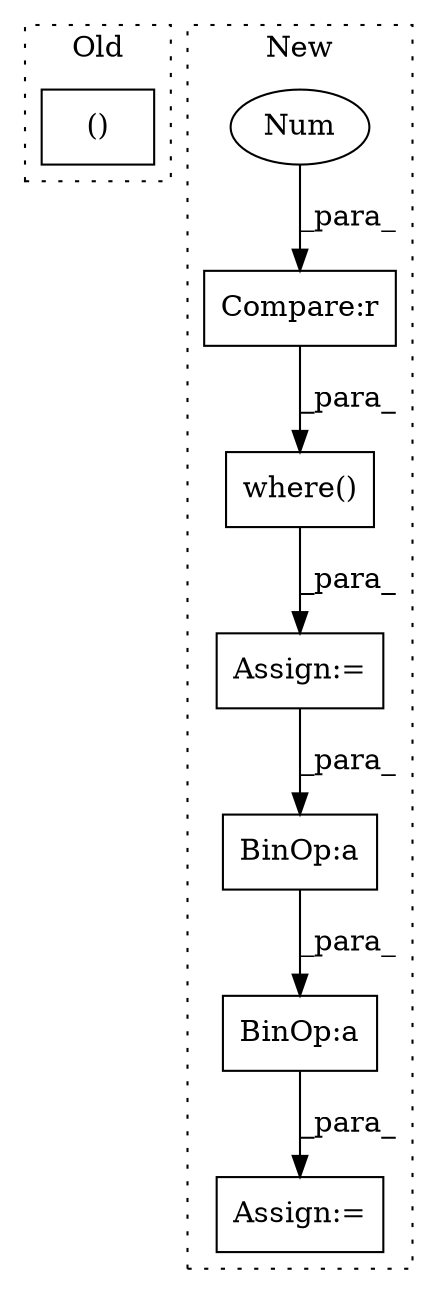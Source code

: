 digraph G {
subgraph cluster0 {
1 [label="()" a="54" s="16624" l="9" shape="box"];
label = "Old";
style="dotted";
}
subgraph cluster1 {
2 [label="where()" a="75" s="15605,15752" l="29,14" shape="box"];
3 [label="Assign:=" a="68" s="15783" l="3" shape="box"];
4 [label="Compare:r" a="40" s="15644" l="13" shape="box"];
5 [label="Num" a="76" s="15656" l="1" shape="ellipse"];
6 [label="Assign:=" a="68" s="15602" l="3" shape="box"];
7 [label="BinOp:a" a="82" s="15835" l="3" shape="box"];
8 [label="BinOp:a" a="82" s="15796" l="3" shape="box"];
label = "New";
style="dotted";
}
2 -> 6 [label="_para_"];
4 -> 2 [label="_para_"];
5 -> 4 [label="_para_"];
6 -> 7 [label="_para_"];
7 -> 8 [label="_para_"];
8 -> 3 [label="_para_"];
}
